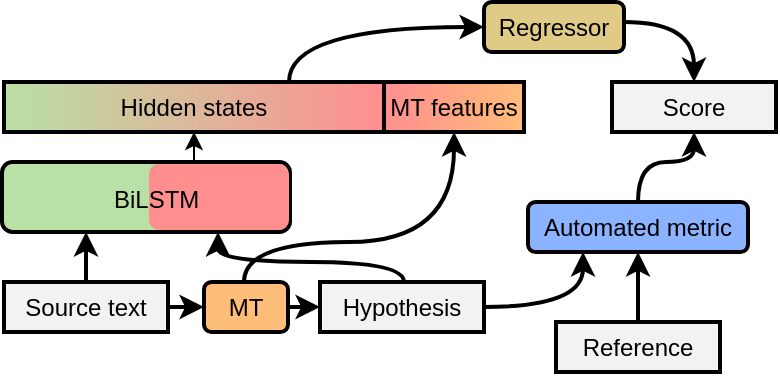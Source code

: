 <mxfile version="20.2.3" type="device"><diagram id="SWQedYVsy_tO1SeeWkI7" name="Page-1"><mxGraphModel dx="687" dy="302" grid="1" gridSize="10" guides="1" tooltips="1" connect="1" arrows="1" fold="1" page="1" pageScale="1" pageWidth="850" pageHeight="1100" math="0" shadow="0"><root><mxCell id="0"/><mxCell id="1" parent="0"/><mxCell id="NaNQK4VGfNcsrKzHw20f-17" style="edgeStyle=orthogonalEdgeStyle;curved=1;rounded=0;orthogonalLoop=1;jettySize=auto;html=1;entryX=0.5;entryY=1;entryDx=0;entryDy=0;strokeWidth=2;" parent="1" source="NaNQK4VGfNcsrKzHw20f-8" target="NaNQK4VGfNcsrKzHw20f-15" edge="1"><mxGeometry relative="1" as="geometry"><mxPoint x="350" y="740" as="targetPoint"/><Array as="points"><mxPoint x="200" y="770"/><mxPoint x="305" y="770"/></Array></mxGeometry></mxCell><mxCell id="NaNQK4VGfNcsrKzHw20f-5" style="edgeStyle=orthogonalEdgeStyle;rounded=0;orthogonalLoop=1;jettySize=auto;html=1;strokeWidth=2;curved=1;" parent="1" source="NaNQK4VGfNcsrKzHw20f-2" target="NaNQK4VGfNcsrKzHw20f-1" edge="1"><mxGeometry relative="1" as="geometry"><Array as="points"><mxPoint x="108" y="790"/><mxPoint x="108" y="790"/></Array></mxGeometry></mxCell><mxCell id="NaNQK4VGfNcsrKzHw20f-10" style="edgeStyle=orthogonalEdgeStyle;rounded=0;orthogonalLoop=1;jettySize=auto;html=1;entryX=0;entryY=0.5;entryDx=0;entryDy=0;curved=1;strokeWidth=2;" parent="1" source="NaNQK4VGfNcsrKzHw20f-2" target="NaNQK4VGfNcsrKzHw20f-8" edge="1"><mxGeometry relative="1" as="geometry"/></mxCell><mxCell id="NaNQK4VGfNcsrKzHw20f-2" value="&lt;span style=&quot;font-size: 12px;&quot;&gt;Source text&lt;/span&gt;" style="rounded=0;whiteSpace=wrap;html=1;fontSize=10.5;fillColor=#F2F2F2;strokeWidth=2;" parent="1" vertex="1"><mxGeometry x="80" y="790" width="82" height="25" as="geometry"/></mxCell><mxCell id="NaNQK4VGfNcsrKzHw20f-6" style="edgeStyle=orthogonalEdgeStyle;rounded=0;orthogonalLoop=1;jettySize=auto;html=1;strokeWidth=2;curved=1;entryX=0.75;entryY=1;entryDx=0;entryDy=0;" parent="1" source="NaNQK4VGfNcsrKzHw20f-3" target="NaNQK4VGfNcsrKzHw20f-1" edge="1"><mxGeometry relative="1" as="geometry"><Array as="points"><mxPoint x="280" y="780"/><mxPoint x="187" y="780"/></Array></mxGeometry></mxCell><mxCell id="NaNQK4VGfNcsrKzHw20f-24" style="edgeStyle=orthogonalEdgeStyle;curved=1;rounded=0;orthogonalLoop=1;jettySize=auto;html=1;entryX=0.25;entryY=1;entryDx=0;entryDy=0;strokeWidth=2;" parent="1" source="NaNQK4VGfNcsrKzHw20f-3" target="NaNQK4VGfNcsrKzHw20f-23" edge="1"><mxGeometry relative="1" as="geometry"/></mxCell><mxCell id="NaNQK4VGfNcsrKzHw20f-3" value="&lt;span style=&quot;font-size: 12px;&quot;&gt;Hypothesis&lt;/span&gt;" style="rounded=0;whiteSpace=wrap;html=1;fontSize=10.5;fillColor=#F2F2F2;strokeWidth=2;" parent="1" vertex="1"><mxGeometry x="238" y="790" width="82" height="25" as="geometry"/></mxCell><mxCell id="NaNQK4VGfNcsrKzHw20f-32" style="edgeStyle=orthogonalEdgeStyle;curved=1;rounded=0;orthogonalLoop=1;jettySize=auto;html=1;exitX=0.75;exitY=0;exitDx=0;exitDy=0;entryX=0;entryY=0.5;entryDx=0;entryDy=0;strokeWidth=2;" parent="1" source="NaNQK4VGfNcsrKzHw20f-7" target="NaNQK4VGfNcsrKzHw20f-31" edge="1"><mxGeometry relative="1" as="geometry"/></mxCell><mxCell id="NaNQK4VGfNcsrKzHw20f-7" value="&lt;span style=&quot;font-size: 12px;&quot;&gt;Hidden states&lt;/span&gt;" style="rounded=0;whiteSpace=wrap;html=1;fontSize=10.5;fillColor=#B9E0A5;gradientColor=#FF8F8F;gradientDirection=east;strokeWidth=2;" parent="1" vertex="1"><mxGeometry x="80" y="690" width="190" height="25" as="geometry"/></mxCell><mxCell id="NaNQK4VGfNcsrKzHw20f-13" style="edgeStyle=orthogonalEdgeStyle;rounded=0;orthogonalLoop=1;jettySize=auto;html=1;curved=1;strokeWidth=2;" parent="1" source="NaNQK4VGfNcsrKzHw20f-8" target="NaNQK4VGfNcsrKzHw20f-3" edge="1"><mxGeometry relative="1" as="geometry"/></mxCell><mxCell id="NaNQK4VGfNcsrKzHw20f-8" value="MT" style="rounded=1;whiteSpace=wrap;html=1;fillColor=#FFBD7A;strokeWidth=2;" parent="1" vertex="1"><mxGeometry x="180" y="790" width="42" height="25" as="geometry"/></mxCell><mxCell id="NaNQK4VGfNcsrKzHw20f-15" value="&lt;span style=&quot;font-size: 12px;&quot;&gt;MT features&lt;/span&gt;" style="rounded=0;whiteSpace=wrap;html=1;fontSize=10.5;fillColor=#FFBD7A;gradientColor=#FF8F8F;gradientDirection=west;strokeWidth=2;" parent="1" vertex="1"><mxGeometry x="270" y="690" width="70" height="25" as="geometry"/></mxCell><mxCell id="NaNQK4VGfNcsrKzHw20f-29" style="edgeStyle=orthogonalEdgeStyle;curved=1;rounded=0;orthogonalLoop=1;jettySize=auto;html=1;entryX=0.5;entryY=1;entryDx=0;entryDy=0;strokeWidth=2;" parent="1" source="NaNQK4VGfNcsrKzHw20f-21" target="NaNQK4VGfNcsrKzHw20f-23" edge="1"><mxGeometry relative="1" as="geometry"/></mxCell><mxCell id="NaNQK4VGfNcsrKzHw20f-21" value="&lt;span style=&quot;font-size: 12px;&quot;&gt;Reference&lt;/span&gt;" style="rounded=0;whiteSpace=wrap;html=1;fontSize=10.5;fillColor=#F2F2F2;strokeWidth=2;" parent="1" vertex="1"><mxGeometry x="356" y="810" width="82" height="25" as="geometry"/></mxCell><mxCell id="NaNQK4VGfNcsrKzHw20f-22" value="&lt;span style=&quot;font-size: 12px;&quot;&gt;Score&lt;/span&gt;" style="rounded=0;whiteSpace=wrap;html=1;fontSize=10.5;fillColor=#F2F2F2;strokeWidth=2;" parent="1" vertex="1"><mxGeometry x="384" y="690" width="82" height="25" as="geometry"/></mxCell><mxCell id="NaNQK4VGfNcsrKzHw20f-30" style="edgeStyle=orthogonalEdgeStyle;curved=1;rounded=0;orthogonalLoop=1;jettySize=auto;html=1;entryX=0.5;entryY=1;entryDx=0;entryDy=0;strokeWidth=2;" parent="1" source="NaNQK4VGfNcsrKzHw20f-23" target="NaNQK4VGfNcsrKzHw20f-22" edge="1"><mxGeometry relative="1" as="geometry"/></mxCell><mxCell id="NaNQK4VGfNcsrKzHw20f-23" value="Automated metric" style="rounded=1;whiteSpace=wrap;html=1;fillColor=#8CB3FF;strokeWidth=2;" parent="1" vertex="1"><mxGeometry x="342" y="750" width="110" height="25" as="geometry"/></mxCell><mxCell id="NaNQK4VGfNcsrKzHw20f-34" style="edgeStyle=orthogonalEdgeStyle;curved=1;rounded=0;orthogonalLoop=1;jettySize=auto;html=1;entryX=0.5;entryY=0;entryDx=0;entryDy=0;strokeWidth=2;" parent="1" source="NaNQK4VGfNcsrKzHw20f-31" target="NaNQK4VGfNcsrKzHw20f-22" edge="1"><mxGeometry relative="1" as="geometry"><Array as="points"><mxPoint x="425" y="660"/></Array></mxGeometry></mxCell><mxCell id="NaNQK4VGfNcsrKzHw20f-31" value="Regressor" style="rounded=1;whiteSpace=wrap;html=1;fillColor=#E0CB86;strokeWidth=2;" parent="1" vertex="1"><mxGeometry x="320" y="650" width="70" height="25" as="geometry"/></mxCell><mxCell id="kD81Cb9oHB334xhdjW3v-2" value="" style="group" vertex="1" connectable="0" parent="1"><mxGeometry x="79" y="730" width="144" height="45" as="geometry"/></mxCell><mxCell id="NaNQK4VGfNcsrKzHw20f-1" value="&amp;nbsp; &amp;nbsp; &amp;nbsp; &amp;nbsp; &amp;nbsp;&amp;nbsp;" style="rounded=1;whiteSpace=wrap;html=1;fillColor=#B9E0A5;strokeWidth=2;" parent="kD81Cb9oHB334xhdjW3v-2" vertex="1"><mxGeometry width="144" height="35" as="geometry"/></mxCell><mxCell id="NaNQK4VGfNcsrKzHw20f-4" value="" style="rounded=1;whiteSpace=wrap;html=1;fillColor=#FF8F8F;strokeWidth=2;strokeColor=none;" parent="kD81Cb9oHB334xhdjW3v-2" vertex="1"><mxGeometry x="73.5" y="1" width="70" height="33" as="geometry"/></mxCell><mxCell id="kD81Cb9oHB334xhdjW3v-1" value="&lt;span style=&quot;color: rgb(0, 0, 0); font-family: Helvetica; font-size: 12px; font-style: normal; font-variant-ligatures: normal; font-variant-caps: normal; font-weight: 400; letter-spacing: normal; orphans: 2; text-align: center; text-indent: 0px; text-transform: none; widows: 2; word-spacing: 0px; -webkit-text-stroke-width: 0px; text-decoration-thickness: initial; text-decoration-style: initial; text-decoration-color: initial; float: none; display: inline !important;&quot;&gt;BiLSTM&lt;/span&gt;" style="text;whiteSpace=wrap;html=1;fillColor=none;" vertex="1" parent="kD81Cb9oHB334xhdjW3v-2"><mxGeometry x="54" y="5" width="80" height="25" as="geometry"/></mxCell><mxCell id="kD81Cb9oHB334xhdjW3v-4" style="edgeStyle=orthogonalEdgeStyle;curved=1;rounded=0;orthogonalLoop=1;jettySize=auto;html=1;entryX=0.5;entryY=1;entryDx=0;entryDy=0;" edge="1" parent="1" source="NaNQK4VGfNcsrKzHw20f-1" target="NaNQK4VGfNcsrKzHw20f-7"><mxGeometry relative="1" as="geometry"><Array as="points"><mxPoint x="175" y="730"/><mxPoint x="175" y="730"/></Array></mxGeometry></mxCell></root></mxGraphModel></diagram></mxfile>